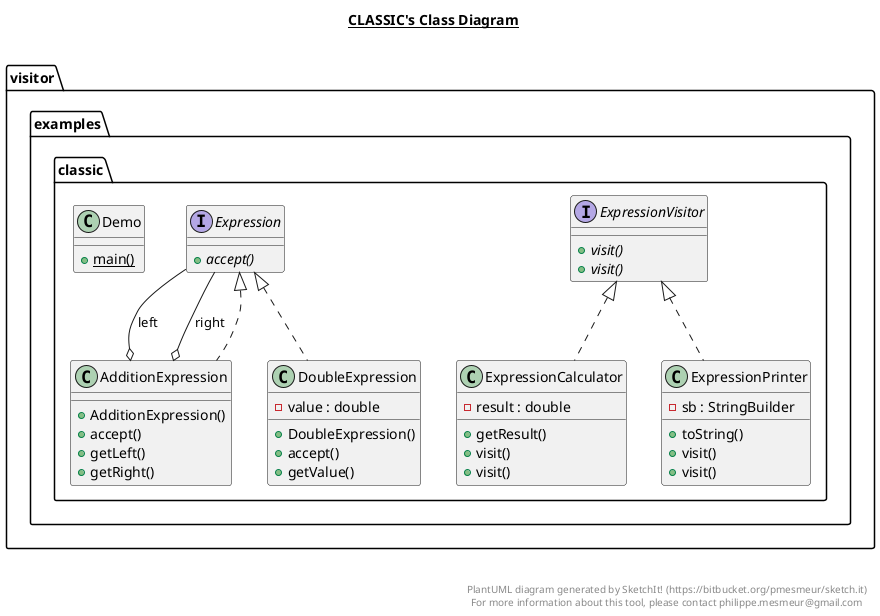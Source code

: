 @startuml

title __CLASSIC's Class Diagram__\n

  namespace visitor.examples.classic {
    class visitor.examples.classic.AdditionExpression {
        + AdditionExpression()
        + accept()
        + getLeft()
        + getRight()
    }
  }
  

  namespace visitor.examples.classic {
    class visitor.examples.classic.Demo {
        {static} + main()
    }
  }
  

  namespace visitor.examples.classic {
    class visitor.examples.classic.DoubleExpression {
        - value : double
        + DoubleExpression()
        + accept()
        + getValue()
    }
  }
  

  namespace visitor.examples.classic {
    interface visitor.examples.classic.Expression {
        {abstract} + accept()
    }
  }
  

  namespace visitor.examples.classic {
    class visitor.examples.classic.ExpressionCalculator {
        - result : double
        + getResult()
        + visit()
        + visit()
    }
  }
  

  namespace visitor.examples.classic {
    class visitor.examples.classic.ExpressionPrinter {
        - sb : StringBuilder
        + toString()
        + visit()
        + visit()
    }
  }
  

  namespace visitor.examples.classic {
    interface visitor.examples.classic.ExpressionVisitor {
        {abstract} + visit()
        {abstract} + visit()
    }
  }
  

  visitor.examples.classic.AdditionExpression .up.|> visitor.examples.classic.Expression
  visitor.examples.classic.AdditionExpression o-- visitor.examples.classic.Expression : left
  visitor.examples.classic.AdditionExpression o-- visitor.examples.classic.Expression : right
  visitor.examples.classic.DoubleExpression .up.|> visitor.examples.classic.Expression
  visitor.examples.classic.ExpressionCalculator .up.|> visitor.examples.classic.ExpressionVisitor
  visitor.examples.classic.ExpressionPrinter .up.|> visitor.examples.classic.ExpressionVisitor


right footer


PlantUML diagram generated by SketchIt! (https://bitbucket.org/pmesmeur/sketch.it)
For more information about this tool, please contact philippe.mesmeur@gmail.com
endfooter

@enduml
